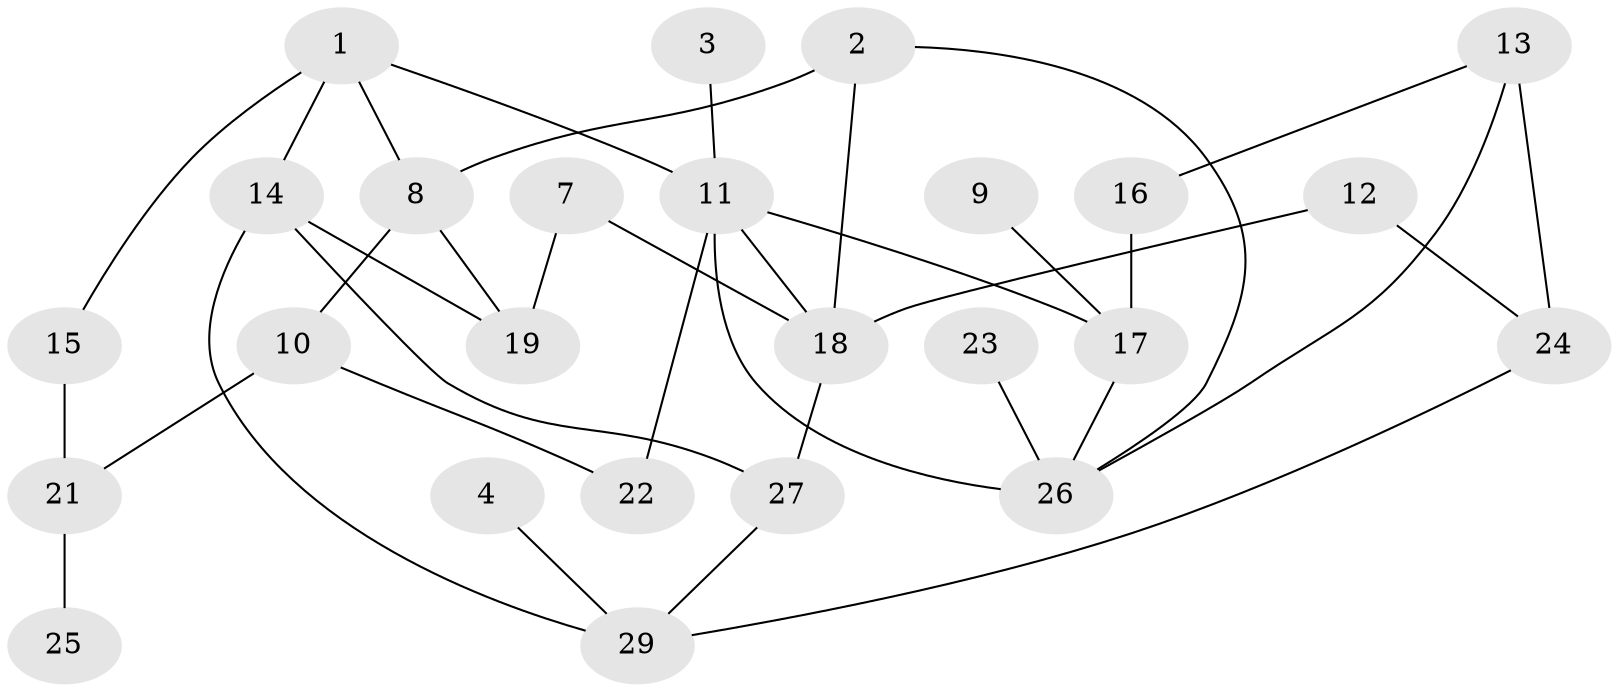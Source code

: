 // original degree distribution, {2: 0.32857142857142857, 1: 0.22857142857142856, 0: 0.05714285714285714, 4: 0.11428571428571428, 3: 0.15714285714285714, 5: 0.1, 6: 0.014285714285714285}
// Generated by graph-tools (version 1.1) at 2025/48/03/04/25 22:48:06]
// undirected, 25 vertices, 36 edges
graph export_dot {
  node [color=gray90,style=filled];
  1;
  2;
  3;
  4;
  7;
  8;
  9;
  10;
  11;
  12;
  13;
  14;
  15;
  16;
  17;
  18;
  19;
  21;
  22;
  23;
  24;
  25;
  26;
  27;
  29;
  1 -- 8 [weight=1.0];
  1 -- 11 [weight=1.0];
  1 -- 14 [weight=1.0];
  1 -- 15 [weight=1.0];
  2 -- 8 [weight=1.0];
  2 -- 18 [weight=1.0];
  2 -- 26 [weight=1.0];
  3 -- 11 [weight=1.0];
  4 -- 29 [weight=1.0];
  7 -- 18 [weight=1.0];
  7 -- 19 [weight=1.0];
  8 -- 10 [weight=1.0];
  8 -- 19 [weight=1.0];
  9 -- 17 [weight=1.0];
  10 -- 21 [weight=1.0];
  10 -- 22 [weight=1.0];
  11 -- 17 [weight=1.0];
  11 -- 18 [weight=1.0];
  11 -- 22 [weight=3.0];
  11 -- 26 [weight=2.0];
  12 -- 18 [weight=2.0];
  12 -- 24 [weight=1.0];
  13 -- 16 [weight=1.0];
  13 -- 24 [weight=2.0];
  13 -- 26 [weight=1.0];
  14 -- 19 [weight=1.0];
  14 -- 27 [weight=2.0];
  14 -- 29 [weight=1.0];
  15 -- 21 [weight=1.0];
  16 -- 17 [weight=1.0];
  17 -- 26 [weight=2.0];
  18 -- 27 [weight=1.0];
  21 -- 25 [weight=1.0];
  23 -- 26 [weight=2.0];
  24 -- 29 [weight=1.0];
  27 -- 29 [weight=1.0];
}
